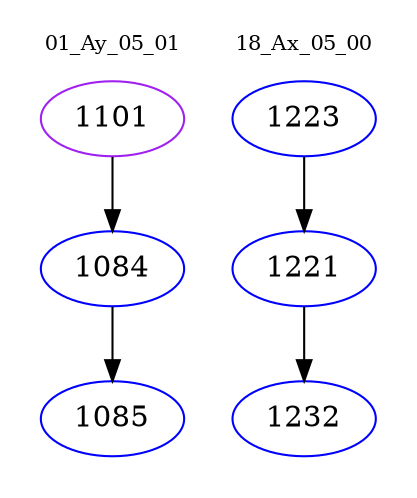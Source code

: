 digraph{
subgraph cluster_0 {
color = white
label = "01_Ay_05_01";
fontsize=10;
T0_1101 [label="1101", color="purple"]
T0_1101 -> T0_1084 [color="black"]
T0_1084 [label="1084", color="blue"]
T0_1084 -> T0_1085 [color="black"]
T0_1085 [label="1085", color="blue"]
}
subgraph cluster_1 {
color = white
label = "18_Ax_05_00";
fontsize=10;
T1_1223 [label="1223", color="blue"]
T1_1223 -> T1_1221 [color="black"]
T1_1221 [label="1221", color="blue"]
T1_1221 -> T1_1232 [color="black"]
T1_1232 [label="1232", color="blue"]
}
}
